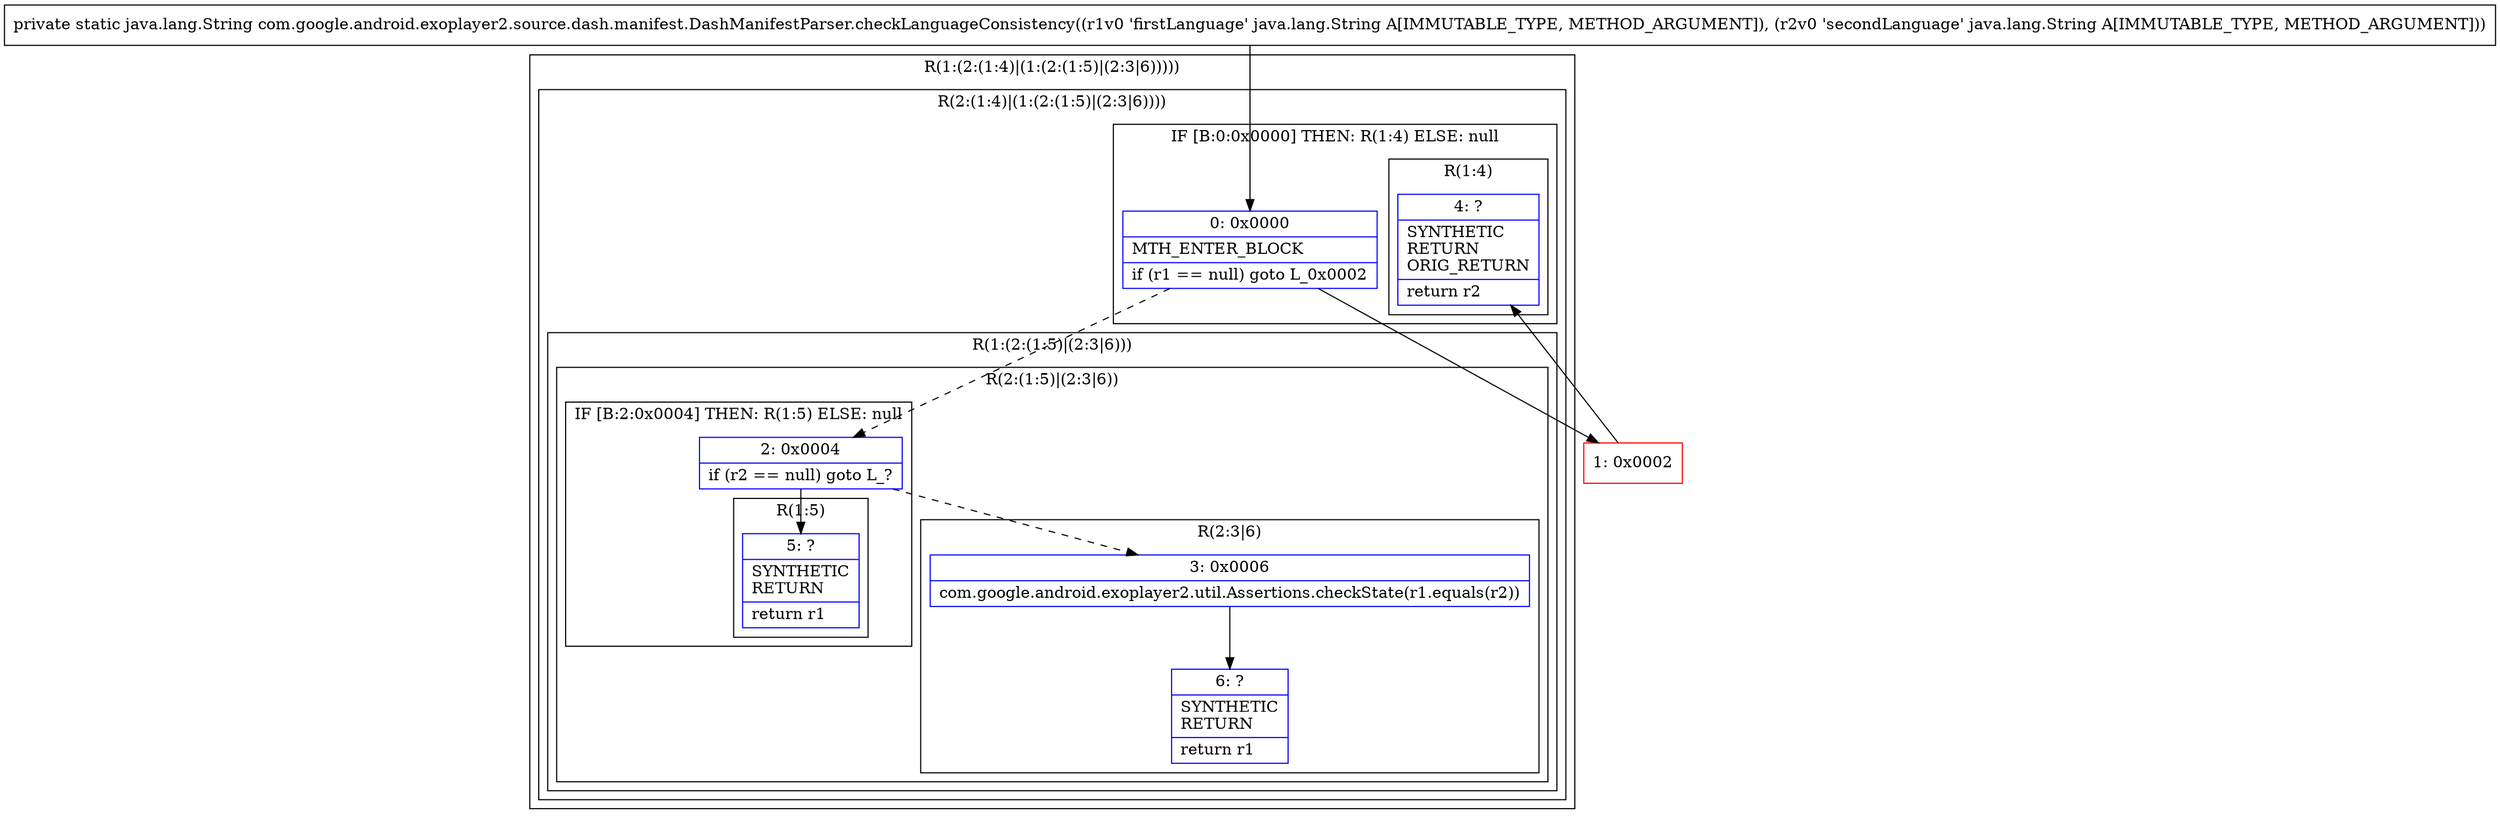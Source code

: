 digraph "CFG forcom.google.android.exoplayer2.source.dash.manifest.DashManifestParser.checkLanguageConsistency(Ljava\/lang\/String;Ljava\/lang\/String;)Ljava\/lang\/String;" {
subgraph cluster_Region_439952472 {
label = "R(1:(2:(1:4)|(1:(2:(1:5)|(2:3|6)))))";
node [shape=record,color=blue];
subgraph cluster_Region_1978794810 {
label = "R(2:(1:4)|(1:(2:(1:5)|(2:3|6))))";
node [shape=record,color=blue];
subgraph cluster_IfRegion_1946177320 {
label = "IF [B:0:0x0000] THEN: R(1:4) ELSE: null";
node [shape=record,color=blue];
Node_0 [shape=record,label="{0\:\ 0x0000|MTH_ENTER_BLOCK\l|if (r1 == null) goto L_0x0002\l}"];
subgraph cluster_Region_1228368469 {
label = "R(1:4)";
node [shape=record,color=blue];
Node_4 [shape=record,label="{4\:\ ?|SYNTHETIC\lRETURN\lORIG_RETURN\l|return r2\l}"];
}
}
subgraph cluster_Region_444566735 {
label = "R(1:(2:(1:5)|(2:3|6)))";
node [shape=record,color=blue];
subgraph cluster_Region_2146543465 {
label = "R(2:(1:5)|(2:3|6))";
node [shape=record,color=blue];
subgraph cluster_IfRegion_159305392 {
label = "IF [B:2:0x0004] THEN: R(1:5) ELSE: null";
node [shape=record,color=blue];
Node_2 [shape=record,label="{2\:\ 0x0004|if (r2 == null) goto L_?\l}"];
subgraph cluster_Region_2070505480 {
label = "R(1:5)";
node [shape=record,color=blue];
Node_5 [shape=record,label="{5\:\ ?|SYNTHETIC\lRETURN\l|return r1\l}"];
}
}
subgraph cluster_Region_488016478 {
label = "R(2:3|6)";
node [shape=record,color=blue];
Node_3 [shape=record,label="{3\:\ 0x0006|com.google.android.exoplayer2.util.Assertions.checkState(r1.equals(r2))\l}"];
Node_6 [shape=record,label="{6\:\ ?|SYNTHETIC\lRETURN\l|return r1\l}"];
}
}
}
}
}
Node_1 [shape=record,color=red,label="{1\:\ 0x0002}"];
MethodNode[shape=record,label="{private static java.lang.String com.google.android.exoplayer2.source.dash.manifest.DashManifestParser.checkLanguageConsistency((r1v0 'firstLanguage' java.lang.String A[IMMUTABLE_TYPE, METHOD_ARGUMENT]), (r2v0 'secondLanguage' java.lang.String A[IMMUTABLE_TYPE, METHOD_ARGUMENT])) }"];
MethodNode -> Node_0;
Node_0 -> Node_1;
Node_0 -> Node_2[style=dashed];
Node_2 -> Node_3[style=dashed];
Node_2 -> Node_5;
Node_3 -> Node_6;
Node_1 -> Node_4;
}

